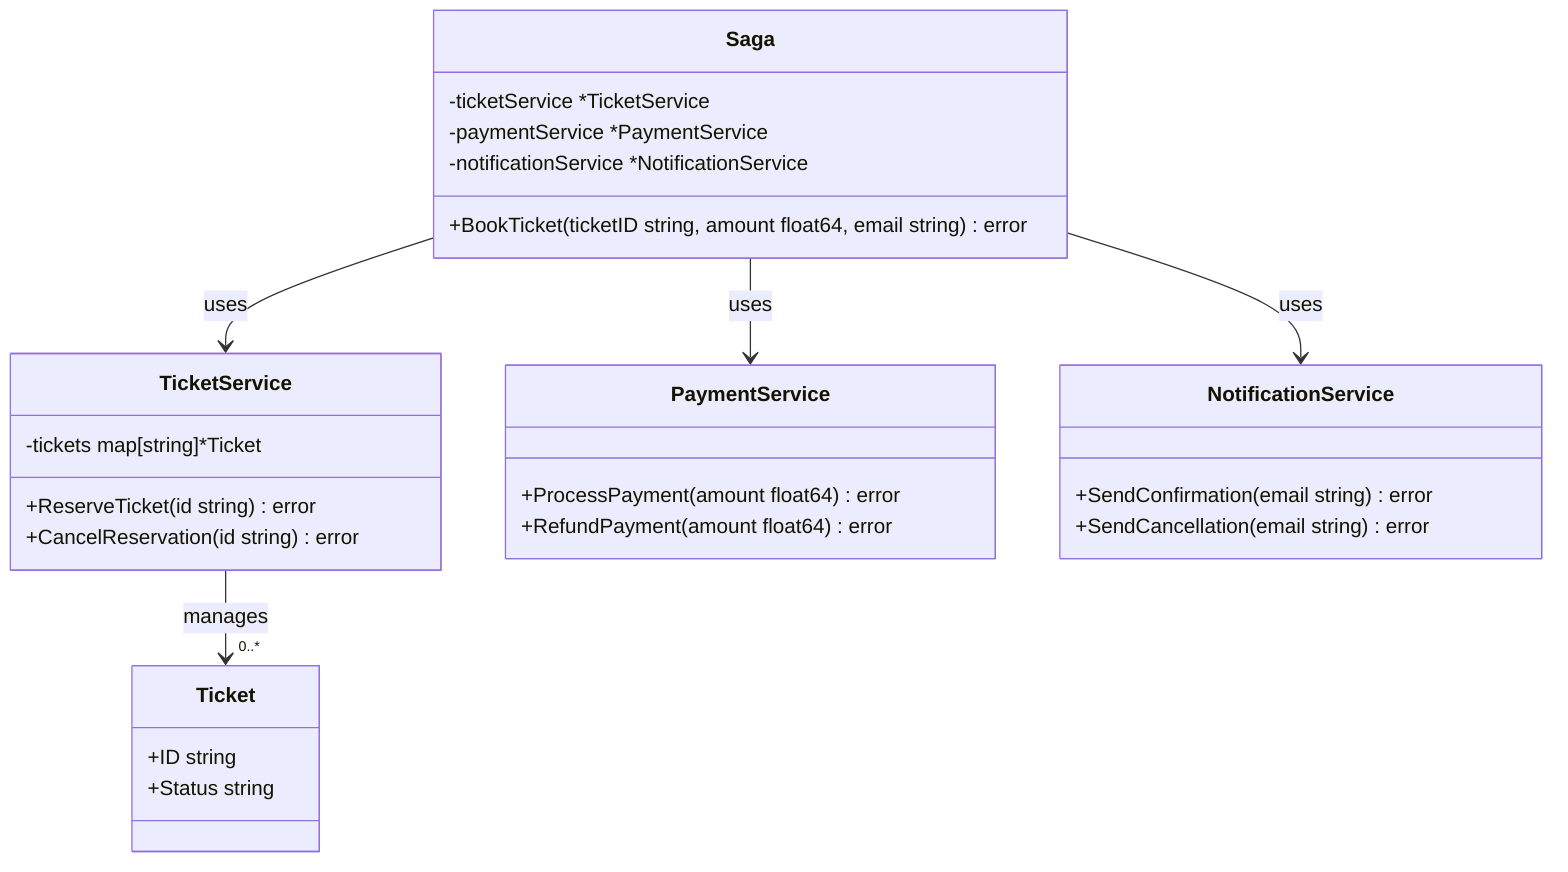 classDiagram
    class Ticket {
        +ID string
        +Status string
    }

    class TicketService {
        -tickets map[string]*Ticket
        +ReserveTicket(id string) error
        +CancelReservation(id string) error
    }

    class PaymentService {
        +ProcessPayment(amount float64) error
        +RefundPayment(amount float64) error
    }

    class NotificationService {
        +SendConfirmation(email string) error
        +SendCancellation(email string) error
    }

    class Saga {
        -ticketService *TicketService
        -paymentService *PaymentService
        -notificationService *NotificationService
        +BookTicket(ticketID string, amount float64, email string) error
    }

    Saga --> TicketService : uses
    Saga --> PaymentService : uses
    Saga --> NotificationService : uses
    TicketService --> "0..*" Ticket : manages